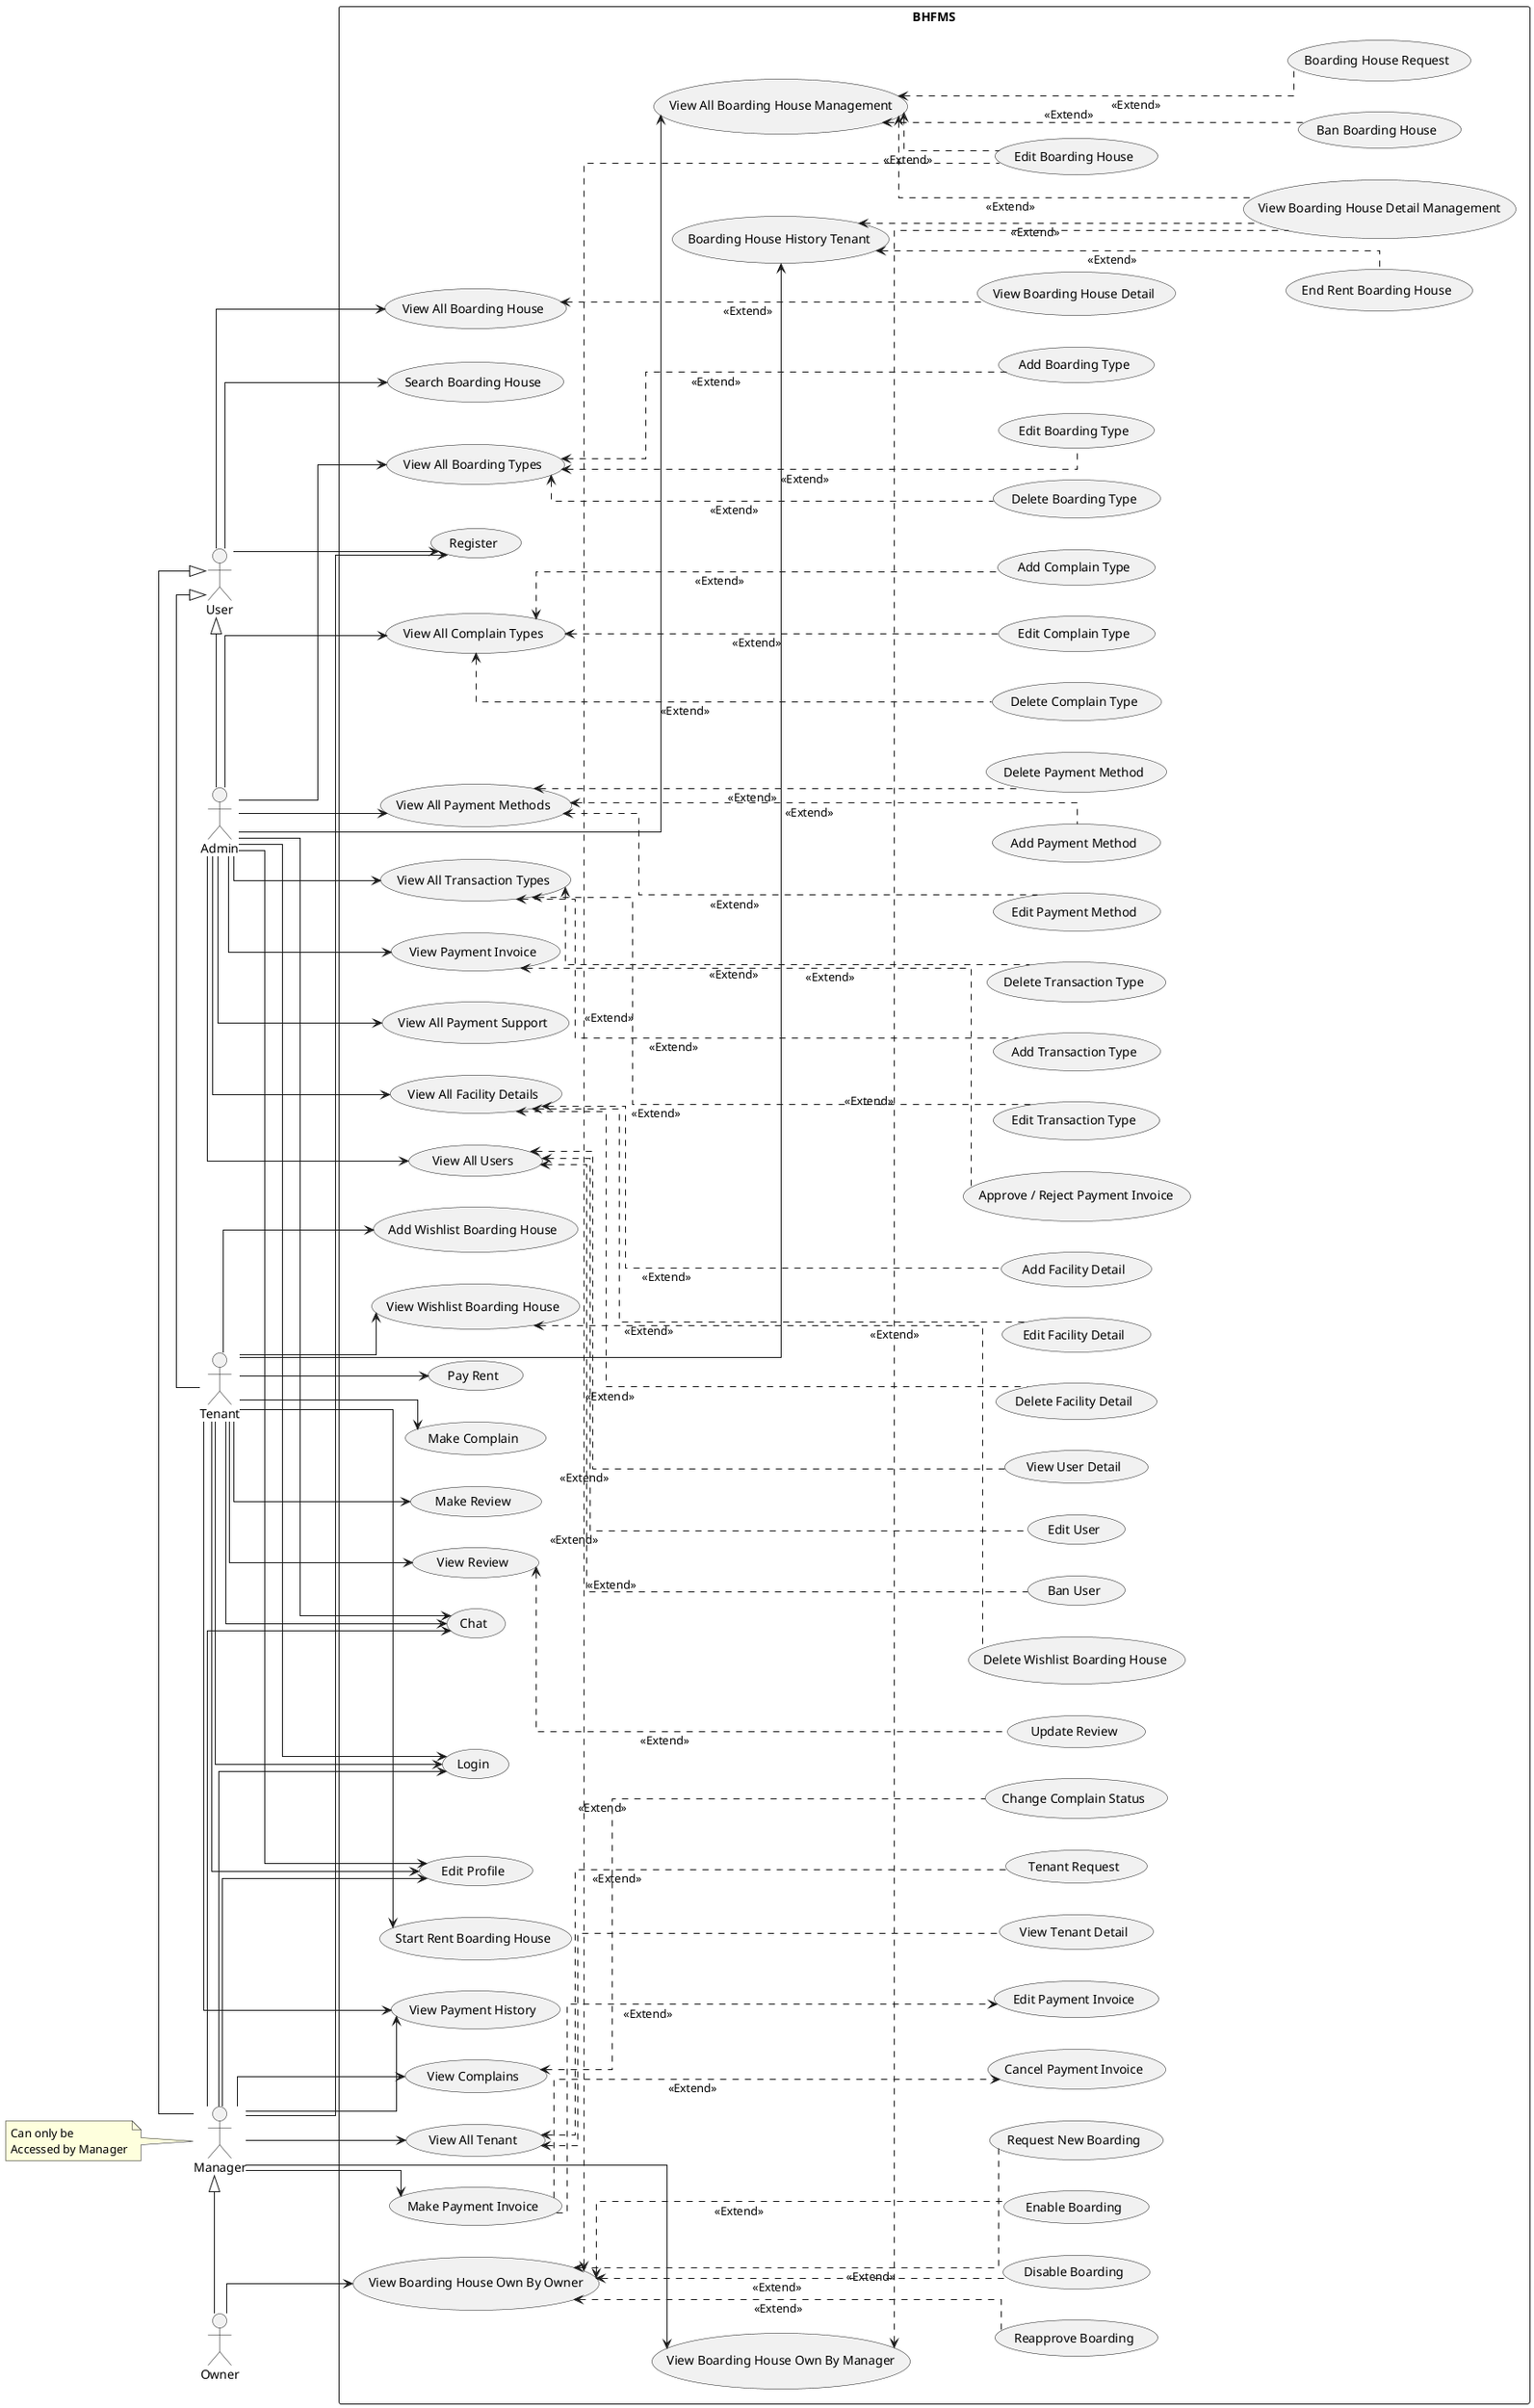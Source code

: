 @startuml
left to right direction
skinparam linetype ortho

rectangle BHFMS {
    ' General'
    usecase (Chat) as cht
    usecase (Login) as lgn
    usecase (Register) as rgs
    usecase (Edit Profile) as edt_profile

    ' Manager'
    usecase (View Complains) as view_cmpln
    usecase (Change Complain Status) as chng_cmpln
    usecase (View All Tenant) as view_tenant
    usecase (Tenant Request) as accept_tenant
    usecase (View Boarding House Own By Manager) as view_bh_own_mng
    usecase (View Tenant Detail) as view_tenant_detail

    usecase (Make Payment Invoice) as mk_pay_inv
    usecase (Edit Payment Invoice) as edit_pay_inv
    usecase (Cancel Payment Invoice) as cancel_pay_inv
    usecase (View Payment History) as view_ph

    ' Boarding House Owner'
    usecase (Request New Boarding) as req_bh
    usecase (Reapprove Boarding) as reapv_bh
    usecase (Disable Boarding) as dis_bh
    usecase (Enable Boarding) as enb_bh
    usecase (Edit Boarding House) as edit_bh
    usecase (View Boarding House Own By Owner) as view_bh_own_own

    ' Tenant'
    usecase (Start Rent Boarding House) as rent_bh
    usecase (End Rent Boarding House) as end_rent_bh
    usecase (Add Wishlist Boarding House) as add_wish_bh
    usecase (View Wishlist Boarding House) as view_wish_bh
    usecase (Delete Wishlist Boarding House) as del_wish_bh
    usecase (Search Boarding House) as search_bh
    usecase (Pay Rent) as rpymnt
    usecase (Make Complain) as cmpln
    usecase (Make Review) as mk_rvw
    usecase (View Review) as vw_rvw
    usecase (Update Review) as update_rvw
    usecase (View All Boarding House) as show_bh_all
    usecase (View Boarding House Detail) as show_bh_detail
    usecase (Boarding House History Tenant) as view_bh_tenant
    usecase (View Payment History) as view_ph

    ' Supervisor / Admin'
    usecase (View All Boarding House Management) as show_bh_admin
    usecase (Ban Boarding House) as del_bh_admin
    usecase (Boarding House Request) as aprv_bh_admin
    usecase (View Boarding House Detail Management) as view_bh

    usecase (View All Facility Details) as show_fcl_admin 
    usecase (Delete Facility Detail) as del_fcl_admin
    usecase (Edit Facility Detail) as edit_fcl_admin
    usecase (Add Facility Detail) as aprv_fcl_admin
    
    usecase (View All Users) as show_user_admin 
    usecase (Ban User) as del_user_admin
    usecase (Edit User) as edit_user_admin
    usecase (View User Detail) as view_user_admin

    usecase (View All Boarding Types) as show_btyp_admin 
    usecase (Delete Boarding Type) as del_btyp_admin
    usecase (Edit Boarding Type) as edit_btyp_admin
    usecase (Add Boarding Type) as aprv_btyp_admin

    usecase (View All Complain Types) as show_ctyp_admin 
    usecase (Delete Complain Type) as del_ctyp_admin
    usecase (Edit Complain Type) as edit_ctyp_admin
    usecase (Add Complain Type) as aprv_ctyp_admin

    usecase (View All Payment Methods) as show_pymtd_admin 
    usecase (Delete Payment Method) as del_pymtd_admin
    usecase (Edit Payment Method) as edit_pymtd_admin
    usecase (Add Payment Method) as aprv_pymtd_admin

    usecase (View All Transaction Types) as show_ttyp_admin 
    usecase (Delete Transaction Type) as del_ttyp_admin
    usecase (Edit Transaction Type) as edit_ttyp_admin
    usecase (Add Transaction Type) as aprv_ttyp_admin
    
    usecase (View Payment Invoice) as show_pi_admin
    usecase (Approve / Reject Payment Invoice) as aprv_rjct_pi_admin
    usecase (View All Payment Support) as show_ps_admin
}

actor :Owner: as own
actor :User: as user
actor :Tenant: as tenant
actor :Admin: as adm
actor :Manager: as mngr


adm ---> edt_profile
tenant ---> edt_profile
mngr ---> edt_profile

user <|-right- mngr
mngr <|-right- own
user <|-right- tenant
user <|-right- adm




adm ---> lgn
tenant ---> lgn
mngr ---> lgn

adm ---> cht
tenant ---> cht
mngr ---> cht

user ---> rgs
mngr ---> rgs

mngr ---> view_ph
tenant ---> view_ph

adm ---> show_bh_admin
adm ---> show_fcl_admin
adm --> show_pi_admin
adm --> show_ps_admin
show_pi_admin <... aprv_rjct_pi_admin: <<Extend>>

tenant ---> rpymnt
tenant ---> rent_bh
tenant ---> cmpln
tenant ---> mk_rvw
tenant ---> vw_rvw
tenant ---> add_wish_bh
tenant ---> view_wish_bh
tenant ---> view_bh_tenant
view_bh_tenant <... view_bh: <<Extend>>
view_bh_tenant <... end_rent_bh: <<Extend>>
view_wish_bh <... del_wish_bh: <<Extend>>

user ---> show_bh_all
user ---> search_bh

vw_rvw <... update_rvw: <<Extend>>
show_bh_all <... show_bh_detail: <<Extend>>

mngr ---> mk_pay_inv
mk_pay_inv ...> edit_pay_inv: <<Extend>>
mk_pay_inv ...> cancel_pay_inv: <<Extend>>

view_cmpln <... chng_cmpln: <<Extend>>
view_bh_own_own <... edit_bh: <<Extend>>
show_bh_admin <.. edit_bh: <<Extend>>
own ---> view_bh_own_own
view_bh_own_own <... req_bh: <<Extend>>
view_bh_own_own <... reapv_bh: <<Extend>>
view_bh_own_own <... dis_bh: <<Extend>>
view_bh_own_own <... enb_bh: <<Extend>>

show_bh_admin <... del_bh_admin: <<Extend>>

show_bh_admin <... aprv_bh_admin: <<Extend>>
show_bh_admin <... view_bh: <<Extend>>

show_fcl_admin <... del_fcl_admin: <<Extend>>
show_fcl_admin <... edit_fcl_admin: <<Extend>>
show_fcl_admin <... aprv_fcl_admin: <<Extend>>

adm ---> show_user_admin
show_user_admin <... del_user_admin: <<Extend>>
show_user_admin <... edit_user_admin: <<Extend>>
show_user_admin <... view_user_admin: <<Extend>>

adm ---> show_btyp_admin
show_btyp_admin <... del_btyp_admin: <<Extend>>
show_btyp_admin <... edit_btyp_admin: <<Extend>>
show_btyp_admin <... aprv_btyp_admin: <<Extend>>

adm ---> show_ctyp_admin
show_ctyp_admin <... del_ctyp_admin: <<Extend>>
show_ctyp_admin <... edit_ctyp_admin: <<Extend>>
show_ctyp_admin <... aprv_ctyp_admin: <<Extend>>

adm ---> show_pymtd_admin
show_pymtd_admin <... del_pymtd_admin: <<Extend>>
show_pymtd_admin <... edit_pymtd_admin: <<Extend>>
show_pymtd_admin <... aprv_pymtd_admin: <<Extend>>

adm ---> show_ttyp_admin
show_ttyp_admin <... del_ttyp_admin: <<Extend>>
show_ttyp_admin <... edit_ttyp_admin: <<Extend>>
show_ttyp_admin <... aprv_ttyp_admin: <<Extend>>

mngr -->view_tenant
mngr --> view_cmpln
mngr --> view_bh_own_mng
note left
Can only be 
Accessed by Manager
end note
view_bh_own_mng <... view_bh: <<Extend>>


view_tenant <...  accept_tenant: <<Extend>>
view_tenant <... view_tenant_detail <<Extend>>
@enduml